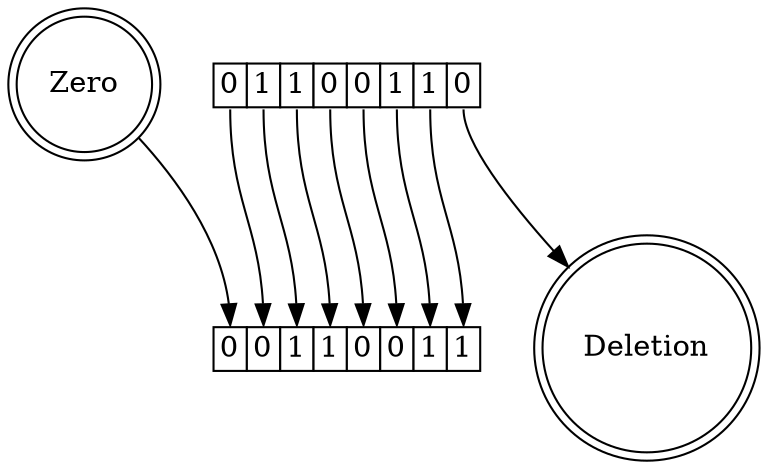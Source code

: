digraph a {

  node [shape=plaintext nodesep=0.5 ranksep = 0.5]

  s1 -> s2 [color = white weight=10000]

  s1 [
   label=<
     <table border="0" cellborder="1" cellspacing="0">
       <tr>
	<td bgcolor="white" port="0">0</td>
	<td bgcolor="white" port="1">1</td>
	<td bgcolor="white" port="2">1</td>
	<td bgcolor="white" port="3">0</td>
	<td bgcolor="white" port="4">0</td>
	<td bgcolor="white" port="5">1</td>
	<td bgcolor="white" port="6">1</td>
	<td bgcolor="white" port="7">0</td>
       </tr>
     </table>>
  ];

  s2 [
   label=<
     <table border="0" cellborder="1" cellspacing="0">
       <tr>
	<td bgcolor="white" port="0">0</td>
	<td bgcolor="white" port="1">0</td>
	<td bgcolor="white" port="2">1</td>
	<td bgcolor="white" port="3">1</td>
	<td bgcolor="white" port="4">0</td>
	<td bgcolor="white" port="5">0</td>
	<td bgcolor="white" port="6">1</td>
	<td bgcolor="white" port="7">1</td>
       </tr>
     </table>>
  ];

node [shape=doublecircle nodesep=0.5 ranksep = 0.5]

Zero -> s2:0:n
s1:0:s -> s2:1:n
s1:1:s -> s2:2:n
s1:2:s -> s2:3:n
s1:3:s -> s2:4:n
s1:4:s -> s2:5:n
s1:5:s -> s2:6:n
s1:6:s -> s2:7:n
s1:7:s -> Deletion



}
